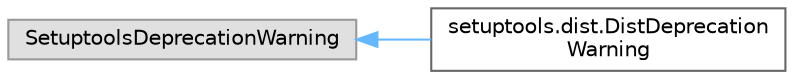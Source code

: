 digraph "Graphical Class Hierarchy"
{
 // LATEX_PDF_SIZE
  bgcolor="transparent";
  edge [fontname=Helvetica,fontsize=10,labelfontname=Helvetica,labelfontsize=10];
  node [fontname=Helvetica,fontsize=10,shape=box,height=0.2,width=0.4];
  rankdir="LR";
  Node0 [id="Node000000",label="SetuptoolsDeprecationWarning",height=0.2,width=0.4,color="grey60", fillcolor="#E0E0E0", style="filled",tooltip=" "];
  Node0 -> Node1 [id="edge4218_Node000000_Node000001",dir="back",color="steelblue1",style="solid",tooltip=" "];
  Node1 [id="Node000001",label="setuptools.dist.DistDeprecation\lWarning",height=0.2,width=0.4,color="grey40", fillcolor="white", style="filled",URL="$classsetuptools_1_1dist_1_1_dist_deprecation_warning.html",tooltip=" "];
}
